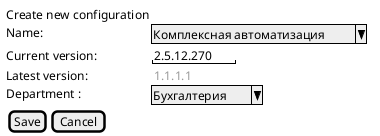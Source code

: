 @startuml
@startsalt
{  Create new configuration

Name:|^Комплексная автоматизация^

Current version: |
"2.5.12.270"

Latest version: |
<color:#9a9a9a> 1.1.1.1

Department :|^ Бухгалтерия^
{[Save] | [Cancel] }
}

@endsalt
@enduml